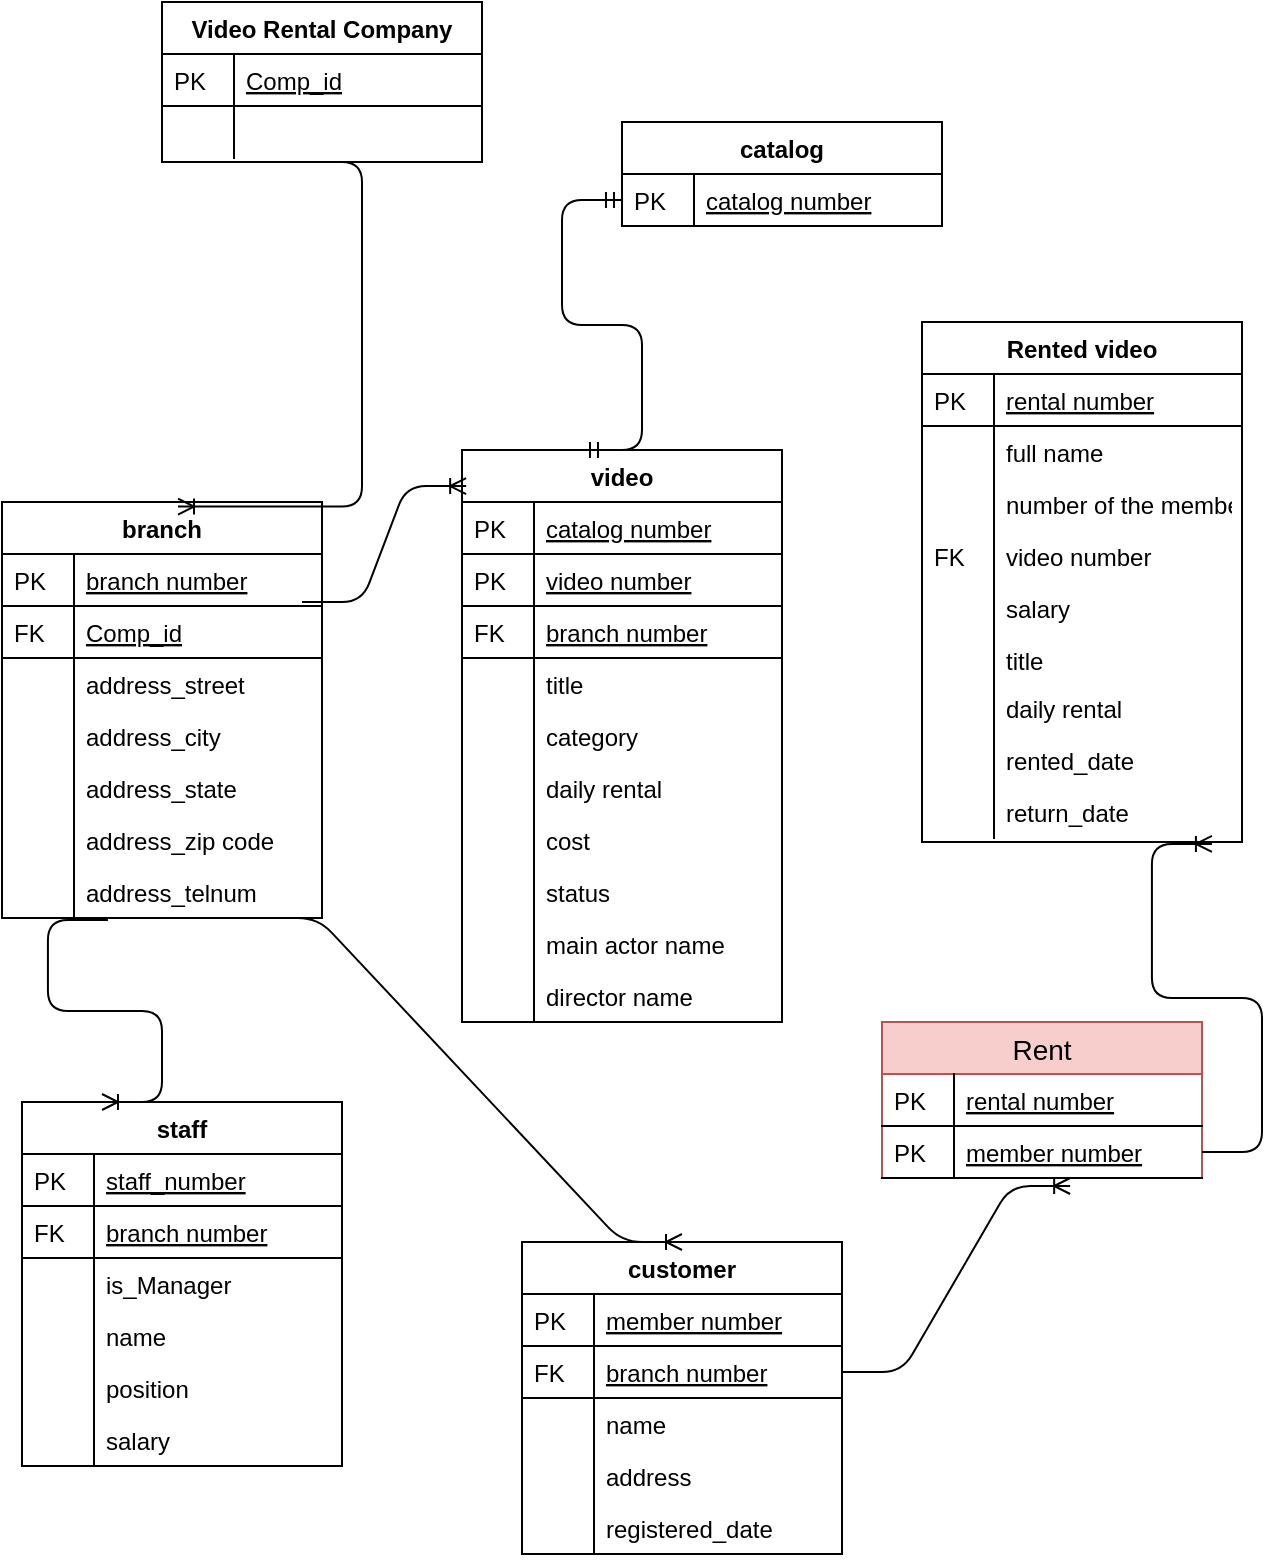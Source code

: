 <mxfile version="12.5.3" type="device"><diagram id="C5RBs43oDa-KdzZeNtuy" name="Page-1"><mxGraphModel dx="1260" dy="219" grid="1" gridSize="10" guides="1" tooltips="1" connect="1" arrows="1" fold="1" page="1" pageScale="1" pageWidth="827" pageHeight="1169" math="0" shadow="0"><root><mxCell id="WIyWlLk6GJQsqaUBKTNV-0"/><mxCell id="WIyWlLk6GJQsqaUBKTNV-1" parent="WIyWlLk6GJQsqaUBKTNV-0"/><mxCell id="zkfFHV4jXpPFQw0GAbJ--51" value="branch" style="swimlane;fontStyle=1;childLayout=stackLayout;horizontal=1;startSize=26;horizontalStack=0;resizeParent=1;resizeLast=0;collapsible=1;marginBottom=0;rounded=0;shadow=0;strokeWidth=1;" parent="WIyWlLk6GJQsqaUBKTNV-1" vertex="1"><mxGeometry x="40" y="280" width="160" height="208" as="geometry"><mxRectangle x="20" y="80" width="160" height="26" as="alternateBounds"/></mxGeometry></mxCell><mxCell id="zkfFHV4jXpPFQw0GAbJ--52" value="branch number" style="shape=partialRectangle;top=0;left=0;right=0;bottom=1;align=left;verticalAlign=top;fillColor=none;spacingLeft=40;spacingRight=4;overflow=hidden;rotatable=0;points=[[0,0.5],[1,0.5]];portConstraint=eastwest;dropTarget=0;rounded=0;shadow=0;strokeWidth=1;fontStyle=4" parent="zkfFHV4jXpPFQw0GAbJ--51" vertex="1"><mxGeometry y="26" width="160" height="26" as="geometry"/></mxCell><mxCell id="zkfFHV4jXpPFQw0GAbJ--53" value="PK" style="shape=partialRectangle;top=0;left=0;bottom=0;fillColor=none;align=left;verticalAlign=top;spacingLeft=4;spacingRight=4;overflow=hidden;rotatable=0;points=[];portConstraint=eastwest;part=1;" parent="zkfFHV4jXpPFQw0GAbJ--52" vertex="1" connectable="0"><mxGeometry width="36" height="26" as="geometry"/></mxCell><mxCell id="mqr2bgrfUC9l2dwBOJLS-4" value="Comp_id" style="shape=partialRectangle;top=0;left=0;right=0;bottom=1;align=left;verticalAlign=top;fillColor=none;spacingLeft=40;spacingRight=4;overflow=hidden;rotatable=0;points=[[0,0.5],[1,0.5]];portConstraint=eastwest;dropTarget=0;rounded=0;shadow=0;strokeWidth=1;fontStyle=4" vertex="1" parent="zkfFHV4jXpPFQw0GAbJ--51"><mxGeometry y="52" width="160" height="26" as="geometry"/></mxCell><mxCell id="mqr2bgrfUC9l2dwBOJLS-5" value="FK" style="shape=partialRectangle;top=0;left=0;bottom=0;fillColor=none;align=left;verticalAlign=top;spacingLeft=4;spacingRight=4;overflow=hidden;rotatable=0;points=[];portConstraint=eastwest;part=1;" vertex="1" connectable="0" parent="mqr2bgrfUC9l2dwBOJLS-4"><mxGeometry width="36" height="26" as="geometry"/></mxCell><mxCell id="zkfFHV4jXpPFQw0GAbJ--54" value="address_street&#10;&#10;&#10;" style="shape=partialRectangle;top=0;left=0;right=0;bottom=0;align=left;verticalAlign=top;fillColor=none;spacingLeft=40;spacingRight=4;overflow=hidden;rotatable=0;points=[[0,0.5],[1,0.5]];portConstraint=eastwest;dropTarget=0;rounded=0;shadow=0;strokeWidth=1;" parent="zkfFHV4jXpPFQw0GAbJ--51" vertex="1"><mxGeometry y="78" width="160" height="26" as="geometry"/></mxCell><mxCell id="zkfFHV4jXpPFQw0GAbJ--55" value="" style="shape=partialRectangle;top=0;left=0;bottom=0;fillColor=none;align=left;verticalAlign=top;spacingLeft=4;spacingRight=4;overflow=hidden;rotatable=0;points=[];portConstraint=eastwest;part=1;" parent="zkfFHV4jXpPFQw0GAbJ--54" vertex="1" connectable="0"><mxGeometry width="36" height="26" as="geometry"/></mxCell><mxCell id="XDLfTkfLtzRoCnLdivci-44" value="address_city" style="shape=partialRectangle;top=0;left=0;right=0;bottom=0;align=left;verticalAlign=top;fillColor=none;spacingLeft=40;spacingRight=4;overflow=hidden;rotatable=0;points=[[0,0.5],[1,0.5]];portConstraint=eastwest;dropTarget=0;rounded=0;shadow=0;strokeWidth=1;" parent="zkfFHV4jXpPFQw0GAbJ--51" vertex="1"><mxGeometry y="104" width="160" height="26" as="geometry"/></mxCell><mxCell id="XDLfTkfLtzRoCnLdivci-45" value="" style="shape=partialRectangle;top=0;left=0;bottom=0;fillColor=none;align=left;verticalAlign=top;spacingLeft=4;spacingRight=4;overflow=hidden;rotatable=0;points=[];portConstraint=eastwest;part=1;" parent="XDLfTkfLtzRoCnLdivci-44" vertex="1" connectable="0"><mxGeometry width="36" height="26" as="geometry"/></mxCell><mxCell id="XDLfTkfLtzRoCnLdivci-50" value="address_state" style="shape=partialRectangle;top=0;left=0;right=0;bottom=0;align=left;verticalAlign=top;fillColor=none;spacingLeft=40;spacingRight=4;overflow=hidden;rotatable=0;points=[[0,0.5],[1,0.5]];portConstraint=eastwest;dropTarget=0;rounded=0;shadow=0;strokeWidth=1;" parent="zkfFHV4jXpPFQw0GAbJ--51" vertex="1"><mxGeometry y="130" width="160" height="26" as="geometry"/></mxCell><mxCell id="XDLfTkfLtzRoCnLdivci-51" value="" style="shape=partialRectangle;top=0;left=0;bottom=0;fillColor=none;align=left;verticalAlign=top;spacingLeft=4;spacingRight=4;overflow=hidden;rotatable=0;points=[];portConstraint=eastwest;part=1;" parent="XDLfTkfLtzRoCnLdivci-50" vertex="1" connectable="0"><mxGeometry width="36" height="26" as="geometry"/></mxCell><mxCell id="XDLfTkfLtzRoCnLdivci-52" value="address_zip code" style="shape=partialRectangle;top=0;left=0;right=0;bottom=0;align=left;verticalAlign=top;fillColor=none;spacingLeft=40;spacingRight=4;overflow=hidden;rotatable=0;points=[[0,0.5],[1,0.5]];portConstraint=eastwest;dropTarget=0;rounded=0;shadow=0;strokeWidth=1;" parent="zkfFHV4jXpPFQw0GAbJ--51" vertex="1"><mxGeometry y="156" width="160" height="26" as="geometry"/></mxCell><mxCell id="XDLfTkfLtzRoCnLdivci-53" value="" style="shape=partialRectangle;top=0;left=0;bottom=0;fillColor=none;align=left;verticalAlign=top;spacingLeft=4;spacingRight=4;overflow=hidden;rotatable=0;points=[];portConstraint=eastwest;part=1;" parent="XDLfTkfLtzRoCnLdivci-52" vertex="1" connectable="0"><mxGeometry width="36" height="26" as="geometry"/></mxCell><mxCell id="XDLfTkfLtzRoCnLdivci-54" value="address_telnum" style="shape=partialRectangle;top=0;left=0;right=0;bottom=0;align=left;verticalAlign=top;fillColor=none;spacingLeft=40;spacingRight=4;overflow=hidden;rotatable=0;points=[[0,0.5],[1,0.5]];portConstraint=eastwest;dropTarget=0;rounded=0;shadow=0;strokeWidth=1;" parent="zkfFHV4jXpPFQw0GAbJ--51" vertex="1"><mxGeometry y="182" width="160" height="26" as="geometry"/></mxCell><mxCell id="XDLfTkfLtzRoCnLdivci-55" value="" style="shape=partialRectangle;top=0;left=0;bottom=0;fillColor=none;align=left;verticalAlign=top;spacingLeft=4;spacingRight=4;overflow=hidden;rotatable=0;points=[];portConstraint=eastwest;part=1;" parent="XDLfTkfLtzRoCnLdivci-54" vertex="1" connectable="0"><mxGeometry width="36" height="26" as="geometry"/></mxCell><mxCell id="zkfFHV4jXpPFQw0GAbJ--56" value="Video Rental Company" style="swimlane;fontStyle=1;childLayout=stackLayout;horizontal=1;startSize=26;horizontalStack=0;resizeParent=1;resizeLast=0;collapsible=1;marginBottom=0;rounded=0;shadow=0;strokeWidth=1;" parent="WIyWlLk6GJQsqaUBKTNV-1" vertex="1"><mxGeometry x="120" y="30" width="160" height="80" as="geometry"><mxRectangle x="260" y="80" width="160" height="26" as="alternateBounds"/></mxGeometry></mxCell><mxCell id="zkfFHV4jXpPFQw0GAbJ--57" value="Comp_id" style="shape=partialRectangle;top=0;left=0;right=0;bottom=1;align=left;verticalAlign=top;fillColor=none;spacingLeft=40;spacingRight=4;overflow=hidden;rotatable=0;points=[[0,0.5],[1,0.5]];portConstraint=eastwest;dropTarget=0;rounded=0;shadow=0;strokeWidth=1;fontStyle=4" parent="zkfFHV4jXpPFQw0GAbJ--56" vertex="1"><mxGeometry y="26" width="160" height="26" as="geometry"/></mxCell><mxCell id="zkfFHV4jXpPFQw0GAbJ--58" value="PK" style="shape=partialRectangle;top=0;left=0;bottom=0;fillColor=none;align=left;verticalAlign=top;spacingLeft=4;spacingRight=4;overflow=hidden;rotatable=0;points=[];portConstraint=eastwest;part=1;" parent="zkfFHV4jXpPFQw0GAbJ--57" vertex="1" connectable="0"><mxGeometry width="36" height="26" as="geometry"/></mxCell><mxCell id="mqr2bgrfUC9l2dwBOJLS-0" value="" style="edgeStyle=entityRelationEdgeStyle;fontSize=12;html=1;endArrow=ERoneToMany;entryX=0.55;entryY=0.011;entryDx=0;entryDy=0;entryPerimeter=0;" edge="1" parent="zkfFHV4jXpPFQw0GAbJ--56" target="zkfFHV4jXpPFQw0GAbJ--51"><mxGeometry width="100" height="100" relative="1" as="geometry"><mxPoint x="70" y="80" as="sourcePoint"/><mxPoint x="170" y="-20" as="targetPoint"/></mxGeometry></mxCell><mxCell id="zkfFHV4jXpPFQw0GAbJ--61" value="" style="shape=partialRectangle;top=0;left=0;right=0;bottom=0;align=left;verticalAlign=top;fillColor=none;spacingLeft=40;spacingRight=4;overflow=hidden;rotatable=0;points=[[0,0.5],[1,0.5]];portConstraint=eastwest;dropTarget=0;rounded=0;shadow=0;strokeWidth=1;" parent="zkfFHV4jXpPFQw0GAbJ--56" vertex="1"><mxGeometry y="52" width="160" height="26" as="geometry"/></mxCell><mxCell id="zkfFHV4jXpPFQw0GAbJ--62" value="" style="shape=partialRectangle;top=0;left=0;bottom=0;fillColor=none;align=left;verticalAlign=top;spacingLeft=4;spacingRight=4;overflow=hidden;rotatable=0;points=[];portConstraint=eastwest;part=1;" parent="zkfFHV4jXpPFQw0GAbJ--61" vertex="1" connectable="0"><mxGeometry width="36" height="26" as="geometry"/></mxCell><mxCell id="zkfFHV4jXpPFQw0GAbJ--64" value="staff" style="swimlane;fontStyle=1;childLayout=stackLayout;horizontal=1;startSize=26;horizontalStack=0;resizeParent=1;resizeLast=0;collapsible=1;marginBottom=0;rounded=0;shadow=0;strokeWidth=1;" parent="WIyWlLk6GJQsqaUBKTNV-1" vertex="1"><mxGeometry x="50" y="580" width="160" height="182" as="geometry"><mxRectangle x="260" y="270" width="160" height="26" as="alternateBounds"/></mxGeometry></mxCell><mxCell id="zkfFHV4jXpPFQw0GAbJ--65" value="staff_number" style="shape=partialRectangle;top=0;left=0;right=0;bottom=1;align=left;verticalAlign=top;fillColor=none;spacingLeft=40;spacingRight=4;overflow=hidden;rotatable=0;points=[[0,0.5],[1,0.5]];portConstraint=eastwest;dropTarget=0;rounded=0;shadow=0;strokeWidth=1;fontStyle=4" parent="zkfFHV4jXpPFQw0GAbJ--64" vertex="1"><mxGeometry y="26" width="160" height="26" as="geometry"/></mxCell><mxCell id="zkfFHV4jXpPFQw0GAbJ--66" value="PK" style="shape=partialRectangle;top=0;left=0;bottom=0;fillColor=none;align=left;verticalAlign=top;spacingLeft=4;spacingRight=4;overflow=hidden;rotatable=0;points=[];portConstraint=eastwest;part=1;" parent="zkfFHV4jXpPFQw0GAbJ--65" vertex="1" connectable="0"><mxGeometry width="36" height="26" as="geometry"/></mxCell><mxCell id="mqr2bgrfUC9l2dwBOJLS-6" value="branch number" style="shape=partialRectangle;top=0;left=0;right=0;bottom=1;align=left;verticalAlign=top;fillColor=none;spacingLeft=40;spacingRight=4;overflow=hidden;rotatable=0;points=[[0,0.5],[1,0.5]];portConstraint=eastwest;dropTarget=0;rounded=0;shadow=0;strokeWidth=1;fontStyle=4" vertex="1" parent="zkfFHV4jXpPFQw0GAbJ--64"><mxGeometry y="52" width="160" height="26" as="geometry"/></mxCell><mxCell id="mqr2bgrfUC9l2dwBOJLS-7" value="FK" style="shape=partialRectangle;top=0;left=0;bottom=0;fillColor=none;align=left;verticalAlign=top;spacingLeft=4;spacingRight=4;overflow=hidden;rotatable=0;points=[];portConstraint=eastwest;part=1;" vertex="1" connectable="0" parent="mqr2bgrfUC9l2dwBOJLS-6"><mxGeometry width="36" height="26" as="geometry"/></mxCell><mxCell id="mqr2bgrfUC9l2dwBOJLS-20" value="is_Manager" style="shape=partialRectangle;top=0;left=0;right=0;bottom=0;align=left;verticalAlign=top;fillColor=none;spacingLeft=40;spacingRight=4;overflow=hidden;rotatable=0;points=[[0,0.5],[1,0.5]];portConstraint=eastwest;dropTarget=0;rounded=0;shadow=0;strokeWidth=1;" vertex="1" parent="zkfFHV4jXpPFQw0GAbJ--64"><mxGeometry y="78" width="160" height="26" as="geometry"/></mxCell><mxCell id="mqr2bgrfUC9l2dwBOJLS-21" value="" style="shape=partialRectangle;top=0;left=0;bottom=0;fillColor=none;align=left;verticalAlign=top;spacingLeft=4;spacingRight=4;overflow=hidden;rotatable=0;points=[];portConstraint=eastwest;part=1;" vertex="1" connectable="0" parent="mqr2bgrfUC9l2dwBOJLS-20"><mxGeometry width="36" height="26" as="geometry"/></mxCell><mxCell id="zkfFHV4jXpPFQw0GAbJ--69" value="name" style="shape=partialRectangle;top=0;left=0;right=0;bottom=0;align=left;verticalAlign=top;fillColor=none;spacingLeft=40;spacingRight=4;overflow=hidden;rotatable=0;points=[[0,0.5],[1,0.5]];portConstraint=eastwest;dropTarget=0;rounded=0;shadow=0;strokeWidth=1;" parent="zkfFHV4jXpPFQw0GAbJ--64" vertex="1"><mxGeometry y="104" width="160" height="26" as="geometry"/></mxCell><mxCell id="zkfFHV4jXpPFQw0GAbJ--70" value="" style="shape=partialRectangle;top=0;left=0;bottom=0;fillColor=none;align=left;verticalAlign=top;spacingLeft=4;spacingRight=4;overflow=hidden;rotatable=0;points=[];portConstraint=eastwest;part=1;" parent="zkfFHV4jXpPFQw0GAbJ--69" vertex="1" connectable="0"><mxGeometry width="36" height="26" as="geometry"/></mxCell><mxCell id="XDLfTkfLtzRoCnLdivci-7" value="position" style="shape=partialRectangle;top=0;left=0;right=0;bottom=0;align=left;verticalAlign=top;fillColor=none;spacingLeft=40;spacingRight=4;overflow=hidden;rotatable=0;points=[[0,0.5],[1,0.5]];portConstraint=eastwest;dropTarget=0;rounded=0;shadow=0;strokeWidth=1;" parent="zkfFHV4jXpPFQw0GAbJ--64" vertex="1"><mxGeometry y="130" width="160" height="26" as="geometry"/></mxCell><mxCell id="XDLfTkfLtzRoCnLdivci-8" value="" style="shape=partialRectangle;top=0;left=0;bottom=0;fillColor=none;align=left;verticalAlign=top;spacingLeft=4;spacingRight=4;overflow=hidden;rotatable=0;points=[];portConstraint=eastwest;part=1;" parent="XDLfTkfLtzRoCnLdivci-7" vertex="1" connectable="0"><mxGeometry width="36" height="26" as="geometry"/></mxCell><mxCell id="XDLfTkfLtzRoCnLdivci-58" value="salary" style="shape=partialRectangle;top=0;left=0;right=0;bottom=0;align=left;verticalAlign=top;fillColor=none;spacingLeft=40;spacingRight=4;overflow=hidden;rotatable=0;points=[[0,0.5],[1,0.5]];portConstraint=eastwest;dropTarget=0;rounded=0;shadow=0;strokeWidth=1;" parent="zkfFHV4jXpPFQw0GAbJ--64" vertex="1"><mxGeometry y="156" width="160" height="26" as="geometry"/></mxCell><mxCell id="XDLfTkfLtzRoCnLdivci-59" value="" style="shape=partialRectangle;top=0;left=0;bottom=0;fillColor=none;align=left;verticalAlign=top;spacingLeft=4;spacingRight=4;overflow=hidden;rotatable=0;points=[];portConstraint=eastwest;part=1;" parent="XDLfTkfLtzRoCnLdivci-58" vertex="1" connectable="0"><mxGeometry width="36" height="26" as="geometry"/></mxCell><mxCell id="XDLfTkfLtzRoCnLdivci-9" value="video" style="swimlane;fontStyle=1;childLayout=stackLayout;horizontal=1;startSize=26;horizontalStack=0;resizeParent=1;resizeLast=0;collapsible=1;marginBottom=0;rounded=0;shadow=0;strokeWidth=1;" parent="WIyWlLk6GJQsqaUBKTNV-1" vertex="1"><mxGeometry x="270" y="254" width="160" height="286" as="geometry"><mxRectangle x="260" y="270" width="160" height="26" as="alternateBounds"/></mxGeometry></mxCell><mxCell id="XDLfTkfLtzRoCnLdivci-10" value="catalog number" style="shape=partialRectangle;top=0;left=0;right=0;bottom=1;align=left;verticalAlign=top;fillColor=none;spacingLeft=40;spacingRight=4;overflow=hidden;rotatable=0;points=[[0,0.5],[1,0.5]];portConstraint=eastwest;dropTarget=0;rounded=0;shadow=0;strokeWidth=1;fontStyle=4" parent="XDLfTkfLtzRoCnLdivci-9" vertex="1"><mxGeometry y="26" width="160" height="26" as="geometry"/></mxCell><mxCell id="XDLfTkfLtzRoCnLdivci-11" value="PK" style="shape=partialRectangle;top=0;left=0;bottom=0;fillColor=none;align=left;verticalAlign=top;spacingLeft=4;spacingRight=4;overflow=hidden;rotatable=0;points=[];portConstraint=eastwest;part=1;" parent="XDLfTkfLtzRoCnLdivci-10" vertex="1" connectable="0"><mxGeometry width="36" height="26" as="geometry"/></mxCell><mxCell id="XDLfTkfLtzRoCnLdivci-66" value="video number" style="shape=partialRectangle;top=0;left=0;right=0;bottom=1;align=left;verticalAlign=top;fillColor=none;spacingLeft=40;spacingRight=4;overflow=hidden;rotatable=0;points=[[0,0.5],[1,0.5]];portConstraint=eastwest;dropTarget=0;rounded=0;shadow=0;strokeWidth=1;fontStyle=4" parent="XDLfTkfLtzRoCnLdivci-9" vertex="1"><mxGeometry y="52" width="160" height="26" as="geometry"/></mxCell><mxCell id="XDLfTkfLtzRoCnLdivci-67" value="PK" style="shape=partialRectangle;top=0;left=0;bottom=0;fillColor=none;align=left;verticalAlign=top;spacingLeft=4;spacingRight=4;overflow=hidden;rotatable=0;points=[];portConstraint=eastwest;part=1;" parent="XDLfTkfLtzRoCnLdivci-66" vertex="1" connectable="0"><mxGeometry width="36" height="26" as="geometry"/></mxCell><mxCell id="mqr2bgrfUC9l2dwBOJLS-23" value="branch number" style="shape=partialRectangle;top=0;left=0;right=0;bottom=1;align=left;verticalAlign=top;fillColor=none;spacingLeft=40;spacingRight=4;overflow=hidden;rotatable=0;points=[[0,0.5],[1,0.5]];portConstraint=eastwest;dropTarget=0;rounded=0;shadow=0;strokeWidth=1;fontStyle=4" vertex="1" parent="XDLfTkfLtzRoCnLdivci-9"><mxGeometry y="78" width="160" height="26" as="geometry"/></mxCell><mxCell id="mqr2bgrfUC9l2dwBOJLS-24" value="FK" style="shape=partialRectangle;top=0;left=0;bottom=0;fillColor=none;align=left;verticalAlign=top;spacingLeft=4;spacingRight=4;overflow=hidden;rotatable=0;points=[];portConstraint=eastwest;part=1;" vertex="1" connectable="0" parent="mqr2bgrfUC9l2dwBOJLS-23"><mxGeometry width="36" height="26" as="geometry"/></mxCell><mxCell id="XDLfTkfLtzRoCnLdivci-12" value="title" style="shape=partialRectangle;top=0;left=0;right=0;bottom=0;align=left;verticalAlign=top;fillColor=none;spacingLeft=40;spacingRight=4;overflow=hidden;rotatable=0;points=[[0,0.5],[1,0.5]];portConstraint=eastwest;dropTarget=0;rounded=0;shadow=0;strokeWidth=1;" parent="XDLfTkfLtzRoCnLdivci-9" vertex="1"><mxGeometry y="104" width="160" height="26" as="geometry"/></mxCell><mxCell id="XDLfTkfLtzRoCnLdivci-13" value="" style="shape=partialRectangle;top=0;left=0;bottom=0;fillColor=none;align=left;verticalAlign=top;spacingLeft=4;spacingRight=4;overflow=hidden;rotatable=0;points=[];portConstraint=eastwest;part=1;" parent="XDLfTkfLtzRoCnLdivci-12" vertex="1" connectable="0"><mxGeometry width="36" height="26" as="geometry"/></mxCell><mxCell id="XDLfTkfLtzRoCnLdivci-60" value="category" style="shape=partialRectangle;top=0;left=0;right=0;bottom=0;align=left;verticalAlign=top;fillColor=none;spacingLeft=40;spacingRight=4;overflow=hidden;rotatable=0;points=[[0,0.5],[1,0.5]];portConstraint=eastwest;dropTarget=0;rounded=0;shadow=0;strokeWidth=1;" parent="XDLfTkfLtzRoCnLdivci-9" vertex="1"><mxGeometry y="130" width="160" height="26" as="geometry"/></mxCell><mxCell id="XDLfTkfLtzRoCnLdivci-61" value="" style="shape=partialRectangle;top=0;left=0;bottom=0;fillColor=none;align=left;verticalAlign=top;spacingLeft=4;spacingRight=4;overflow=hidden;rotatable=0;points=[];portConstraint=eastwest;part=1;" parent="XDLfTkfLtzRoCnLdivci-60" vertex="1" connectable="0"><mxGeometry width="36" height="26" as="geometry"/></mxCell><mxCell id="XDLfTkfLtzRoCnLdivci-62" value="daily rental" style="shape=partialRectangle;top=0;left=0;right=0;bottom=0;align=left;verticalAlign=top;fillColor=none;spacingLeft=40;spacingRight=4;overflow=hidden;rotatable=0;points=[[0,0.5],[1,0.5]];portConstraint=eastwest;dropTarget=0;rounded=0;shadow=0;strokeWidth=1;" parent="XDLfTkfLtzRoCnLdivci-9" vertex="1"><mxGeometry y="156" width="160" height="26" as="geometry"/></mxCell><mxCell id="XDLfTkfLtzRoCnLdivci-63" value="" style="shape=partialRectangle;top=0;left=0;bottom=0;fillColor=none;align=left;verticalAlign=top;spacingLeft=4;spacingRight=4;overflow=hidden;rotatable=0;points=[];portConstraint=eastwest;part=1;" parent="XDLfTkfLtzRoCnLdivci-62" vertex="1" connectable="0"><mxGeometry width="36" height="26" as="geometry"/></mxCell><mxCell id="XDLfTkfLtzRoCnLdivci-68" value="cost" style="shape=partialRectangle;top=0;left=0;right=0;bottom=0;align=left;verticalAlign=top;fillColor=none;spacingLeft=40;spacingRight=4;overflow=hidden;rotatable=0;points=[[0,0.5],[1,0.5]];portConstraint=eastwest;dropTarget=0;rounded=0;shadow=0;strokeWidth=1;" parent="XDLfTkfLtzRoCnLdivci-9" vertex="1"><mxGeometry y="182" width="160" height="26" as="geometry"/></mxCell><mxCell id="XDLfTkfLtzRoCnLdivci-69" value="" style="shape=partialRectangle;top=0;left=0;bottom=0;fillColor=none;align=left;verticalAlign=top;spacingLeft=4;spacingRight=4;overflow=hidden;rotatable=0;points=[];portConstraint=eastwest;part=1;" parent="XDLfTkfLtzRoCnLdivci-68" vertex="1" connectable="0"><mxGeometry width="36" height="26" as="geometry"/></mxCell><mxCell id="XDLfTkfLtzRoCnLdivci-72" value="status" style="shape=partialRectangle;top=0;left=0;right=0;bottom=0;align=left;verticalAlign=top;fillColor=none;spacingLeft=40;spacingRight=4;overflow=hidden;rotatable=0;points=[[0,0.5],[1,0.5]];portConstraint=eastwest;dropTarget=0;rounded=0;shadow=0;strokeWidth=1;" parent="XDLfTkfLtzRoCnLdivci-9" vertex="1"><mxGeometry y="208" width="160" height="26" as="geometry"/></mxCell><mxCell id="XDLfTkfLtzRoCnLdivci-73" value="" style="shape=partialRectangle;top=0;left=0;bottom=0;fillColor=none;align=left;verticalAlign=top;spacingLeft=4;spacingRight=4;overflow=hidden;rotatable=0;points=[];portConstraint=eastwest;part=1;" parent="XDLfTkfLtzRoCnLdivci-72" vertex="1" connectable="0"><mxGeometry width="36" height="26" as="geometry"/></mxCell><mxCell id="XDLfTkfLtzRoCnLdivci-70" value="main actor name" style="shape=partialRectangle;top=0;left=0;right=0;bottom=0;align=left;verticalAlign=top;fillColor=none;spacingLeft=40;spacingRight=4;overflow=hidden;rotatable=0;points=[[0,0.5],[1,0.5]];portConstraint=eastwest;dropTarget=0;rounded=0;shadow=0;strokeWidth=1;" parent="XDLfTkfLtzRoCnLdivci-9" vertex="1"><mxGeometry y="234" width="160" height="26" as="geometry"/></mxCell><mxCell id="XDLfTkfLtzRoCnLdivci-71" value="" style="shape=partialRectangle;top=0;left=0;bottom=0;fillColor=none;align=left;verticalAlign=top;spacingLeft=4;spacingRight=4;overflow=hidden;rotatable=0;points=[];portConstraint=eastwest;part=1;" parent="XDLfTkfLtzRoCnLdivci-70" vertex="1" connectable="0"><mxGeometry width="36" height="26" as="geometry"/></mxCell><mxCell id="XDLfTkfLtzRoCnLdivci-64" value="director name" style="shape=partialRectangle;top=0;left=0;right=0;bottom=0;align=left;verticalAlign=top;fillColor=none;spacingLeft=40;spacingRight=4;overflow=hidden;rotatable=0;points=[[0,0.5],[1,0.5]];portConstraint=eastwest;dropTarget=0;rounded=0;shadow=0;strokeWidth=1;" parent="XDLfTkfLtzRoCnLdivci-9" vertex="1"><mxGeometry y="260" width="160" height="26" as="geometry"/></mxCell><mxCell id="XDLfTkfLtzRoCnLdivci-65" value="" style="shape=partialRectangle;top=0;left=0;bottom=0;fillColor=none;align=left;verticalAlign=top;spacingLeft=4;spacingRight=4;overflow=hidden;rotatable=0;points=[];portConstraint=eastwest;part=1;" parent="XDLfTkfLtzRoCnLdivci-64" vertex="1" connectable="0"><mxGeometry width="36" height="26" as="geometry"/></mxCell><mxCell id="XDLfTkfLtzRoCnLdivci-27" value="catalog" style="swimlane;fontStyle=1;childLayout=stackLayout;horizontal=1;startSize=26;horizontalStack=0;resizeParent=1;resizeLast=0;collapsible=1;marginBottom=0;rounded=0;shadow=0;strokeWidth=1;" parent="WIyWlLk6GJQsqaUBKTNV-1" vertex="1"><mxGeometry x="350" y="90" width="160" height="52" as="geometry"><mxRectangle x="260" y="270" width="160" height="26" as="alternateBounds"/></mxGeometry></mxCell><mxCell id="XDLfTkfLtzRoCnLdivci-28" value="catalog number" style="shape=partialRectangle;top=0;left=0;right=0;bottom=1;align=left;verticalAlign=top;fillColor=none;spacingLeft=40;spacingRight=4;overflow=hidden;rotatable=0;points=[[0,0.5],[1,0.5]];portConstraint=eastwest;dropTarget=0;rounded=0;shadow=0;strokeWidth=1;fontStyle=4" parent="XDLfTkfLtzRoCnLdivci-27" vertex="1"><mxGeometry y="26" width="160" height="26" as="geometry"/></mxCell><mxCell id="XDLfTkfLtzRoCnLdivci-29" value="PK" style="shape=partialRectangle;top=0;left=0;bottom=0;fillColor=none;align=left;verticalAlign=top;spacingLeft=4;spacingRight=4;overflow=hidden;rotatable=0;points=[];portConstraint=eastwest;part=1;" parent="XDLfTkfLtzRoCnLdivci-28" vertex="1" connectable="0"><mxGeometry width="36" height="26" as="geometry"/></mxCell><mxCell id="XDLfTkfLtzRoCnLdivci-74" value="customer" style="swimlane;fontStyle=1;childLayout=stackLayout;horizontal=1;startSize=26;horizontalStack=0;resizeParent=1;resizeLast=0;collapsible=1;marginBottom=0;rounded=0;shadow=0;strokeWidth=1;" parent="WIyWlLk6GJQsqaUBKTNV-1" vertex="1"><mxGeometry x="300" y="650" width="160" height="156" as="geometry"><mxRectangle x="260" y="270" width="160" height="26" as="alternateBounds"/></mxGeometry></mxCell><mxCell id="XDLfTkfLtzRoCnLdivci-75" value="member number" style="shape=partialRectangle;top=0;left=0;right=0;bottom=1;align=left;verticalAlign=top;fillColor=none;spacingLeft=40;spacingRight=4;overflow=hidden;rotatable=0;points=[[0,0.5],[1,0.5]];portConstraint=eastwest;dropTarget=0;rounded=0;shadow=0;strokeWidth=1;fontStyle=4" parent="XDLfTkfLtzRoCnLdivci-74" vertex="1"><mxGeometry y="26" width="160" height="26" as="geometry"/></mxCell><mxCell id="XDLfTkfLtzRoCnLdivci-76" value="PK" style="shape=partialRectangle;top=0;left=0;bottom=0;fillColor=none;align=left;verticalAlign=top;spacingLeft=4;spacingRight=4;overflow=hidden;rotatable=0;points=[];portConstraint=eastwest;part=1;" parent="XDLfTkfLtzRoCnLdivci-75" vertex="1" connectable="0"><mxGeometry width="36" height="26" as="geometry"/></mxCell><mxCell id="mqr2bgrfUC9l2dwBOJLS-29" value="branch number" style="shape=partialRectangle;top=0;left=0;right=0;bottom=1;align=left;verticalAlign=top;fillColor=none;spacingLeft=40;spacingRight=4;overflow=hidden;rotatable=0;points=[[0,0.5],[1,0.5]];portConstraint=eastwest;dropTarget=0;rounded=0;shadow=0;strokeWidth=1;fontStyle=4" vertex="1" parent="XDLfTkfLtzRoCnLdivci-74"><mxGeometry y="52" width="160" height="26" as="geometry"/></mxCell><mxCell id="mqr2bgrfUC9l2dwBOJLS-30" value="FK" style="shape=partialRectangle;top=0;left=0;bottom=0;fillColor=none;align=left;verticalAlign=top;spacingLeft=4;spacingRight=4;overflow=hidden;rotatable=0;points=[];portConstraint=eastwest;part=1;" vertex="1" connectable="0" parent="mqr2bgrfUC9l2dwBOJLS-29"><mxGeometry width="36" height="26" as="geometry"/></mxCell><mxCell id="XDLfTkfLtzRoCnLdivci-81" value="name" style="shape=partialRectangle;top=0;left=0;right=0;bottom=0;align=left;verticalAlign=top;fillColor=none;spacingLeft=40;spacingRight=4;overflow=hidden;rotatable=0;points=[[0,0.5],[1,0.5]];portConstraint=eastwest;dropTarget=0;rounded=0;shadow=0;strokeWidth=1;" parent="XDLfTkfLtzRoCnLdivci-74" vertex="1"><mxGeometry y="78" width="160" height="26" as="geometry"/></mxCell><mxCell id="XDLfTkfLtzRoCnLdivci-82" value="" style="shape=partialRectangle;top=0;left=0;bottom=0;fillColor=none;align=left;verticalAlign=top;spacingLeft=4;spacingRight=4;overflow=hidden;rotatable=0;points=[];portConstraint=eastwest;part=1;" parent="XDLfTkfLtzRoCnLdivci-81" vertex="1" connectable="0"><mxGeometry width="36" height="26" as="geometry"/></mxCell><mxCell id="XDLfTkfLtzRoCnLdivci-77" value="address" style="shape=partialRectangle;top=0;left=0;right=0;bottom=0;align=left;verticalAlign=top;fillColor=none;spacingLeft=40;spacingRight=4;overflow=hidden;rotatable=0;points=[[0,0.5],[1,0.5]];portConstraint=eastwest;dropTarget=0;rounded=0;shadow=0;strokeWidth=1;" parent="XDLfTkfLtzRoCnLdivci-74" vertex="1"><mxGeometry y="104" width="160" height="26" as="geometry"/></mxCell><mxCell id="XDLfTkfLtzRoCnLdivci-78" value="" style="shape=partialRectangle;top=0;left=0;bottom=0;fillColor=none;align=left;verticalAlign=top;spacingLeft=4;spacingRight=4;overflow=hidden;rotatable=0;points=[];portConstraint=eastwest;part=1;" parent="XDLfTkfLtzRoCnLdivci-77" vertex="1" connectable="0"><mxGeometry width="36" height="26" as="geometry"/></mxCell><mxCell id="XDLfTkfLtzRoCnLdivci-79" value="registered_date" style="shape=partialRectangle;top=0;left=0;right=0;bottom=0;align=left;verticalAlign=top;fillColor=none;spacingLeft=40;spacingRight=4;overflow=hidden;rotatable=0;points=[[0,0.5],[1,0.5]];portConstraint=eastwest;dropTarget=0;rounded=0;shadow=0;strokeWidth=1;" parent="XDLfTkfLtzRoCnLdivci-74" vertex="1"><mxGeometry y="130" width="160" height="26" as="geometry"/></mxCell><mxCell id="XDLfTkfLtzRoCnLdivci-80" value="" style="shape=partialRectangle;top=0;left=0;bottom=0;fillColor=none;align=left;verticalAlign=top;spacingLeft=4;spacingRight=4;overflow=hidden;rotatable=0;points=[];portConstraint=eastwest;part=1;" parent="XDLfTkfLtzRoCnLdivci-79" vertex="1" connectable="0"><mxGeometry width="36" height="26" as="geometry"/></mxCell><mxCell id="XDLfTkfLtzRoCnLdivci-85" value="Rented  video" style="swimlane;fontStyle=1;childLayout=stackLayout;horizontal=1;startSize=26;horizontalStack=0;resizeParent=1;resizeLast=0;collapsible=1;marginBottom=0;rounded=0;shadow=0;strokeWidth=1;" parent="WIyWlLk6GJQsqaUBKTNV-1" vertex="1"><mxGeometry x="500" y="190" width="160" height="260" as="geometry"><mxRectangle x="260" y="270" width="160" height="26" as="alternateBounds"/></mxGeometry></mxCell><mxCell id="XDLfTkfLtzRoCnLdivci-86" value="rental number" style="shape=partialRectangle;top=0;left=0;right=0;bottom=1;align=left;verticalAlign=top;fillColor=none;spacingLeft=40;spacingRight=4;overflow=hidden;rotatable=0;points=[[0,0.5],[1,0.5]];portConstraint=eastwest;dropTarget=0;rounded=0;shadow=0;strokeWidth=1;fontStyle=4" parent="XDLfTkfLtzRoCnLdivci-85" vertex="1"><mxGeometry y="26" width="160" height="26" as="geometry"/></mxCell><mxCell id="XDLfTkfLtzRoCnLdivci-87" value="PK" style="shape=partialRectangle;top=0;left=0;bottom=0;fillColor=none;align=left;verticalAlign=top;spacingLeft=4;spacingRight=4;overflow=hidden;rotatable=0;points=[];portConstraint=eastwest;part=1;" parent="XDLfTkfLtzRoCnLdivci-86" vertex="1" connectable="0"><mxGeometry width="36" height="26" as="geometry"/></mxCell><mxCell id="XDLfTkfLtzRoCnLdivci-88" value="full name" style="shape=partialRectangle;top=0;left=0;right=0;bottom=0;align=left;verticalAlign=top;fillColor=none;spacingLeft=40;spacingRight=4;overflow=hidden;rotatable=0;points=[[0,0.5],[1,0.5]];portConstraint=eastwest;dropTarget=0;rounded=0;shadow=0;strokeWidth=1;" parent="XDLfTkfLtzRoCnLdivci-85" vertex="1"><mxGeometry y="52" width="160" height="26" as="geometry"/></mxCell><mxCell id="XDLfTkfLtzRoCnLdivci-89" value="" style="shape=partialRectangle;top=0;left=0;bottom=0;fillColor=none;align=left;verticalAlign=top;spacingLeft=4;spacingRight=4;overflow=hidden;rotatable=0;points=[];portConstraint=eastwest;part=1;" parent="XDLfTkfLtzRoCnLdivci-88" vertex="1" connectable="0"><mxGeometry width="36" height="26" as="geometry"/></mxCell><mxCell id="XDLfTkfLtzRoCnLdivci-90" value="number of the member" style="shape=partialRectangle;top=0;left=0;right=0;bottom=0;align=left;verticalAlign=top;fillColor=none;spacingLeft=40;spacingRight=4;overflow=hidden;rotatable=0;points=[[0,0.5],[1,0.5]];portConstraint=eastwest;dropTarget=0;rounded=0;shadow=0;strokeWidth=1;" parent="XDLfTkfLtzRoCnLdivci-85" vertex="1"><mxGeometry y="78" width="160" height="26" as="geometry"/></mxCell><mxCell id="XDLfTkfLtzRoCnLdivci-91" value="" style="shape=partialRectangle;top=0;left=0;bottom=0;fillColor=none;align=left;verticalAlign=top;spacingLeft=4;spacingRight=4;overflow=hidden;rotatable=0;points=[];portConstraint=eastwest;part=1;" parent="XDLfTkfLtzRoCnLdivci-90" vertex="1" connectable="0"><mxGeometry width="36" height="26" as="geometry"/></mxCell><mxCell id="XDLfTkfLtzRoCnLdivci-92" value="video number" style="shape=partialRectangle;top=0;left=0;right=0;bottom=0;align=left;verticalAlign=top;fillColor=none;spacingLeft=40;spacingRight=4;overflow=hidden;rotatable=0;points=[[0,0.5],[1,0.5]];portConstraint=eastwest;dropTarget=0;rounded=0;shadow=0;strokeWidth=1;" parent="XDLfTkfLtzRoCnLdivci-85" vertex="1"><mxGeometry y="104" width="160" height="26" as="geometry"/></mxCell><mxCell id="XDLfTkfLtzRoCnLdivci-93" value="FK" style="shape=partialRectangle;top=0;left=0;bottom=0;fillColor=none;align=left;verticalAlign=top;spacingLeft=4;spacingRight=4;overflow=hidden;rotatable=0;points=[];portConstraint=eastwest;part=1;" parent="XDLfTkfLtzRoCnLdivci-92" vertex="1" connectable="0"><mxGeometry width="36" height="26" as="geometry"/></mxCell><mxCell id="XDLfTkfLtzRoCnLdivci-94" value="salary" style="shape=partialRectangle;top=0;left=0;right=0;bottom=0;align=left;verticalAlign=top;fillColor=none;spacingLeft=40;spacingRight=4;overflow=hidden;rotatable=0;points=[[0,0.5],[1,0.5]];portConstraint=eastwest;dropTarget=0;rounded=0;shadow=0;strokeWidth=1;" parent="XDLfTkfLtzRoCnLdivci-85" vertex="1"><mxGeometry y="130" width="160" height="26" as="geometry"/></mxCell><mxCell id="XDLfTkfLtzRoCnLdivci-95" value="" style="shape=partialRectangle;top=0;left=0;bottom=0;fillColor=none;align=left;verticalAlign=top;spacingLeft=4;spacingRight=4;overflow=hidden;rotatable=0;points=[];portConstraint=eastwest;part=1;" parent="XDLfTkfLtzRoCnLdivci-94" vertex="1" connectable="0"><mxGeometry width="36" height="26" as="geometry"/></mxCell><mxCell id="XDLfTkfLtzRoCnLdivci-96" value="title" style="shape=partialRectangle;top=0;left=0;right=0;bottom=0;align=left;verticalAlign=top;fillColor=none;spacingLeft=40;spacingRight=4;overflow=hidden;rotatable=0;points=[[0,0.5],[1,0.5]];portConstraint=eastwest;dropTarget=0;rounded=0;shadow=0;strokeWidth=1;" parent="XDLfTkfLtzRoCnLdivci-85" vertex="1"><mxGeometry y="156" width="160" height="24" as="geometry"/></mxCell><mxCell id="XDLfTkfLtzRoCnLdivci-97" value="" style="shape=partialRectangle;top=0;left=0;bottom=0;fillColor=none;align=left;verticalAlign=top;spacingLeft=4;spacingRight=4;overflow=hidden;rotatable=0;points=[];portConstraint=eastwest;part=1;" parent="XDLfTkfLtzRoCnLdivci-96" vertex="1" connectable="0"><mxGeometry width="36" height="26" as="geometry"/></mxCell><mxCell id="XDLfTkfLtzRoCnLdivci-98" value="daily rental" style="shape=partialRectangle;top=0;left=0;right=0;bottom=0;align=left;verticalAlign=top;fillColor=none;spacingLeft=40;spacingRight=4;overflow=hidden;rotatable=0;points=[[0,0.5],[1,0.5]];portConstraint=eastwest;dropTarget=0;rounded=0;shadow=0;strokeWidth=1;" parent="XDLfTkfLtzRoCnLdivci-85" vertex="1"><mxGeometry y="180" width="160" height="26" as="geometry"/></mxCell><mxCell id="XDLfTkfLtzRoCnLdivci-99" value="" style="shape=partialRectangle;top=0;left=0;bottom=0;fillColor=none;align=left;verticalAlign=top;spacingLeft=4;spacingRight=4;overflow=hidden;rotatable=0;points=[];portConstraint=eastwest;part=1;" parent="XDLfTkfLtzRoCnLdivci-98" vertex="1" connectable="0"><mxGeometry width="36" height="26" as="geometry"/></mxCell><mxCell id="XDLfTkfLtzRoCnLdivci-100" value="rented_date" style="shape=partialRectangle;top=0;left=0;right=0;bottom=0;align=left;verticalAlign=top;fillColor=none;spacingLeft=40;spacingRight=4;overflow=hidden;rotatable=0;points=[[0,0.5],[1,0.5]];portConstraint=eastwest;dropTarget=0;rounded=0;shadow=0;strokeWidth=1;" parent="XDLfTkfLtzRoCnLdivci-85" vertex="1"><mxGeometry y="206" width="160" height="26" as="geometry"/></mxCell><mxCell id="XDLfTkfLtzRoCnLdivci-101" value="" style="shape=partialRectangle;top=0;left=0;bottom=0;fillColor=none;align=left;verticalAlign=top;spacingLeft=4;spacingRight=4;overflow=hidden;rotatable=0;points=[];portConstraint=eastwest;part=1;" parent="XDLfTkfLtzRoCnLdivci-100" vertex="1" connectable="0"><mxGeometry width="36" height="26" as="geometry"/></mxCell><mxCell id="XDLfTkfLtzRoCnLdivci-102" value="return_date" style="shape=partialRectangle;top=0;left=0;right=0;bottom=0;align=left;verticalAlign=top;fillColor=none;spacingLeft=40;spacingRight=4;overflow=hidden;rotatable=0;points=[[0,0.5],[1,0.5]];portConstraint=eastwest;dropTarget=0;rounded=0;shadow=0;strokeWidth=1;" parent="XDLfTkfLtzRoCnLdivci-85" vertex="1"><mxGeometry y="232" width="160" height="26" as="geometry"/></mxCell><mxCell id="XDLfTkfLtzRoCnLdivci-103" value="" style="shape=partialRectangle;top=0;left=0;bottom=0;fillColor=none;align=left;verticalAlign=top;spacingLeft=4;spacingRight=4;overflow=hidden;rotatable=0;points=[];portConstraint=eastwest;part=1;" parent="XDLfTkfLtzRoCnLdivci-102" vertex="1" connectable="0"><mxGeometry width="36" height="26" as="geometry"/></mxCell><mxCell id="mqr2bgrfUC9l2dwBOJLS-22" value="" style="edgeStyle=entityRelationEdgeStyle;fontSize=12;html=1;endArrow=ERoneToMany;entryX=0.25;entryY=0;entryDx=0;entryDy=0;exitX=0.331;exitY=1.038;exitDx=0;exitDy=0;exitPerimeter=0;" edge="1" parent="WIyWlLk6GJQsqaUBKTNV-1" source="XDLfTkfLtzRoCnLdivci-54" target="zkfFHV4jXpPFQw0GAbJ--64"><mxGeometry width="100" height="100" relative="1" as="geometry"><mxPoint x="190" y="410" as="sourcePoint"/><mxPoint x="290" y="310" as="targetPoint"/></mxGeometry></mxCell><mxCell id="mqr2bgrfUC9l2dwBOJLS-25" value="" style="edgeStyle=entityRelationEdgeStyle;fontSize=12;html=1;endArrow=ERoneToMany;entryX=0.013;entryY=0.063;entryDx=0;entryDy=0;entryPerimeter=0;" edge="1" parent="WIyWlLk6GJQsqaUBKTNV-1" target="XDLfTkfLtzRoCnLdivci-9"><mxGeometry width="100" height="100" relative="1" as="geometry"><mxPoint x="190" y="330" as="sourcePoint"/><mxPoint x="290" y="230" as="targetPoint"/></mxGeometry></mxCell><mxCell id="mqr2bgrfUC9l2dwBOJLS-35" value="Rent" style="swimlane;fontStyle=0;childLayout=stackLayout;horizontal=1;startSize=26;fillColor=#f8cecc;horizontalStack=0;resizeParent=1;resizeParentMax=0;resizeLast=0;collapsible=1;marginBottom=0;swimlaneFillColor=#ffffff;align=center;fontSize=14;strokeColor=#b85450;" vertex="1" parent="WIyWlLk6GJQsqaUBKTNV-1"><mxGeometry x="480" y="540" width="160" height="78" as="geometry"/></mxCell><mxCell id="mqr2bgrfUC9l2dwBOJLS-50" value="rental number" style="shape=partialRectangle;top=0;left=0;right=0;bottom=1;align=left;verticalAlign=top;fillColor=none;spacingLeft=40;spacingRight=4;overflow=hidden;rotatable=0;points=[[0,0.5],[1,0.5]];portConstraint=eastwest;dropTarget=0;rounded=0;shadow=0;strokeWidth=1;fontStyle=4" vertex="1" parent="mqr2bgrfUC9l2dwBOJLS-35"><mxGeometry y="26" width="160" height="26" as="geometry"/></mxCell><mxCell id="mqr2bgrfUC9l2dwBOJLS-51" value="PK" style="shape=partialRectangle;top=0;left=0;bottom=0;fillColor=none;align=left;verticalAlign=top;spacingLeft=4;spacingRight=4;overflow=hidden;rotatable=0;points=[];portConstraint=eastwest;part=1;" vertex="1" connectable="0" parent="mqr2bgrfUC9l2dwBOJLS-50"><mxGeometry width="36" height="26" as="geometry"/></mxCell><mxCell id="mqr2bgrfUC9l2dwBOJLS-48" value="member number" style="shape=partialRectangle;top=0;left=0;right=0;bottom=1;align=left;verticalAlign=top;fillColor=none;spacingLeft=40;spacingRight=4;overflow=hidden;rotatable=0;points=[[0,0.5],[1,0.5]];portConstraint=eastwest;dropTarget=0;rounded=0;shadow=0;strokeWidth=1;fontStyle=4" vertex="1" parent="mqr2bgrfUC9l2dwBOJLS-35"><mxGeometry y="52" width="160" height="26" as="geometry"/></mxCell><mxCell id="mqr2bgrfUC9l2dwBOJLS-49" value="PK" style="shape=partialRectangle;top=0;left=0;bottom=0;fillColor=none;align=left;verticalAlign=top;spacingLeft=4;spacingRight=4;overflow=hidden;rotatable=0;points=[];portConstraint=eastwest;part=1;" vertex="1" connectable="0" parent="mqr2bgrfUC9l2dwBOJLS-48"><mxGeometry width="36" height="26" as="geometry"/></mxCell><mxCell id="mqr2bgrfUC9l2dwBOJLS-47" value="" style="edgeStyle=entityRelationEdgeStyle;fontSize=12;html=1;endArrow=ERoneToMany;entryX=0.906;entryY=1.115;entryDx=0;entryDy=0;entryPerimeter=0;exitX=1;exitY=0.5;exitDx=0;exitDy=0;" edge="1" parent="WIyWlLk6GJQsqaUBKTNV-1" source="mqr2bgrfUC9l2dwBOJLS-48" target="XDLfTkfLtzRoCnLdivci-102"><mxGeometry width="100" height="100" relative="1" as="geometry"><mxPoint x="570" y="880" as="sourcePoint"/><mxPoint x="510" y="1156" as="targetPoint"/></mxGeometry></mxCell><mxCell id="mqr2bgrfUC9l2dwBOJLS-73" value="" style="edgeStyle=entityRelationEdgeStyle;fontSize=12;html=1;endArrow=ERoneToMany;entryX=0.588;entryY=1.154;entryDx=0;entryDy=0;entryPerimeter=0;exitX=1;exitY=0.5;exitDx=0;exitDy=0;" edge="1" parent="WIyWlLk6GJQsqaUBKTNV-1" source="mqr2bgrfUC9l2dwBOJLS-29" target="mqr2bgrfUC9l2dwBOJLS-48"><mxGeometry width="100" height="100" relative="1" as="geometry"><mxPoint x="370" y="1036.01" as="sourcePoint"/><mxPoint x="444.96" y="870" as="targetPoint"/></mxGeometry></mxCell><mxCell id="mqr2bgrfUC9l2dwBOJLS-74" value="" style="edgeStyle=entityRelationEdgeStyle;fontSize=12;html=1;endArrow=ERmandOne;startArrow=ERmandOne;" edge="1" parent="WIyWlLk6GJQsqaUBKTNV-1" target="XDLfTkfLtzRoCnLdivci-28"><mxGeometry width="100" height="100" relative="1" as="geometry"><mxPoint x="330" y="254" as="sourcePoint"/><mxPoint x="430" y="154" as="targetPoint"/></mxGeometry></mxCell><mxCell id="mqr2bgrfUC9l2dwBOJLS-28" value="" style="edgeStyle=entityRelationEdgeStyle;fontSize=12;html=1;endArrow=ERoneToMany;entryX=0.5;entryY=0;entryDx=0;entryDy=0;exitX=0.8;exitY=1;exitDx=0;exitDy=0;exitPerimeter=0;" edge="1" parent="WIyWlLk6GJQsqaUBKTNV-1" source="XDLfTkfLtzRoCnLdivci-54" target="XDLfTkfLtzRoCnLdivci-74"><mxGeometry width="100" height="100" relative="1" as="geometry"><mxPoint x="140" y="488" as="sourcePoint"/><mxPoint x="240" y="388" as="targetPoint"/></mxGeometry></mxCell></root></mxGraphModel></diagram></mxfile>